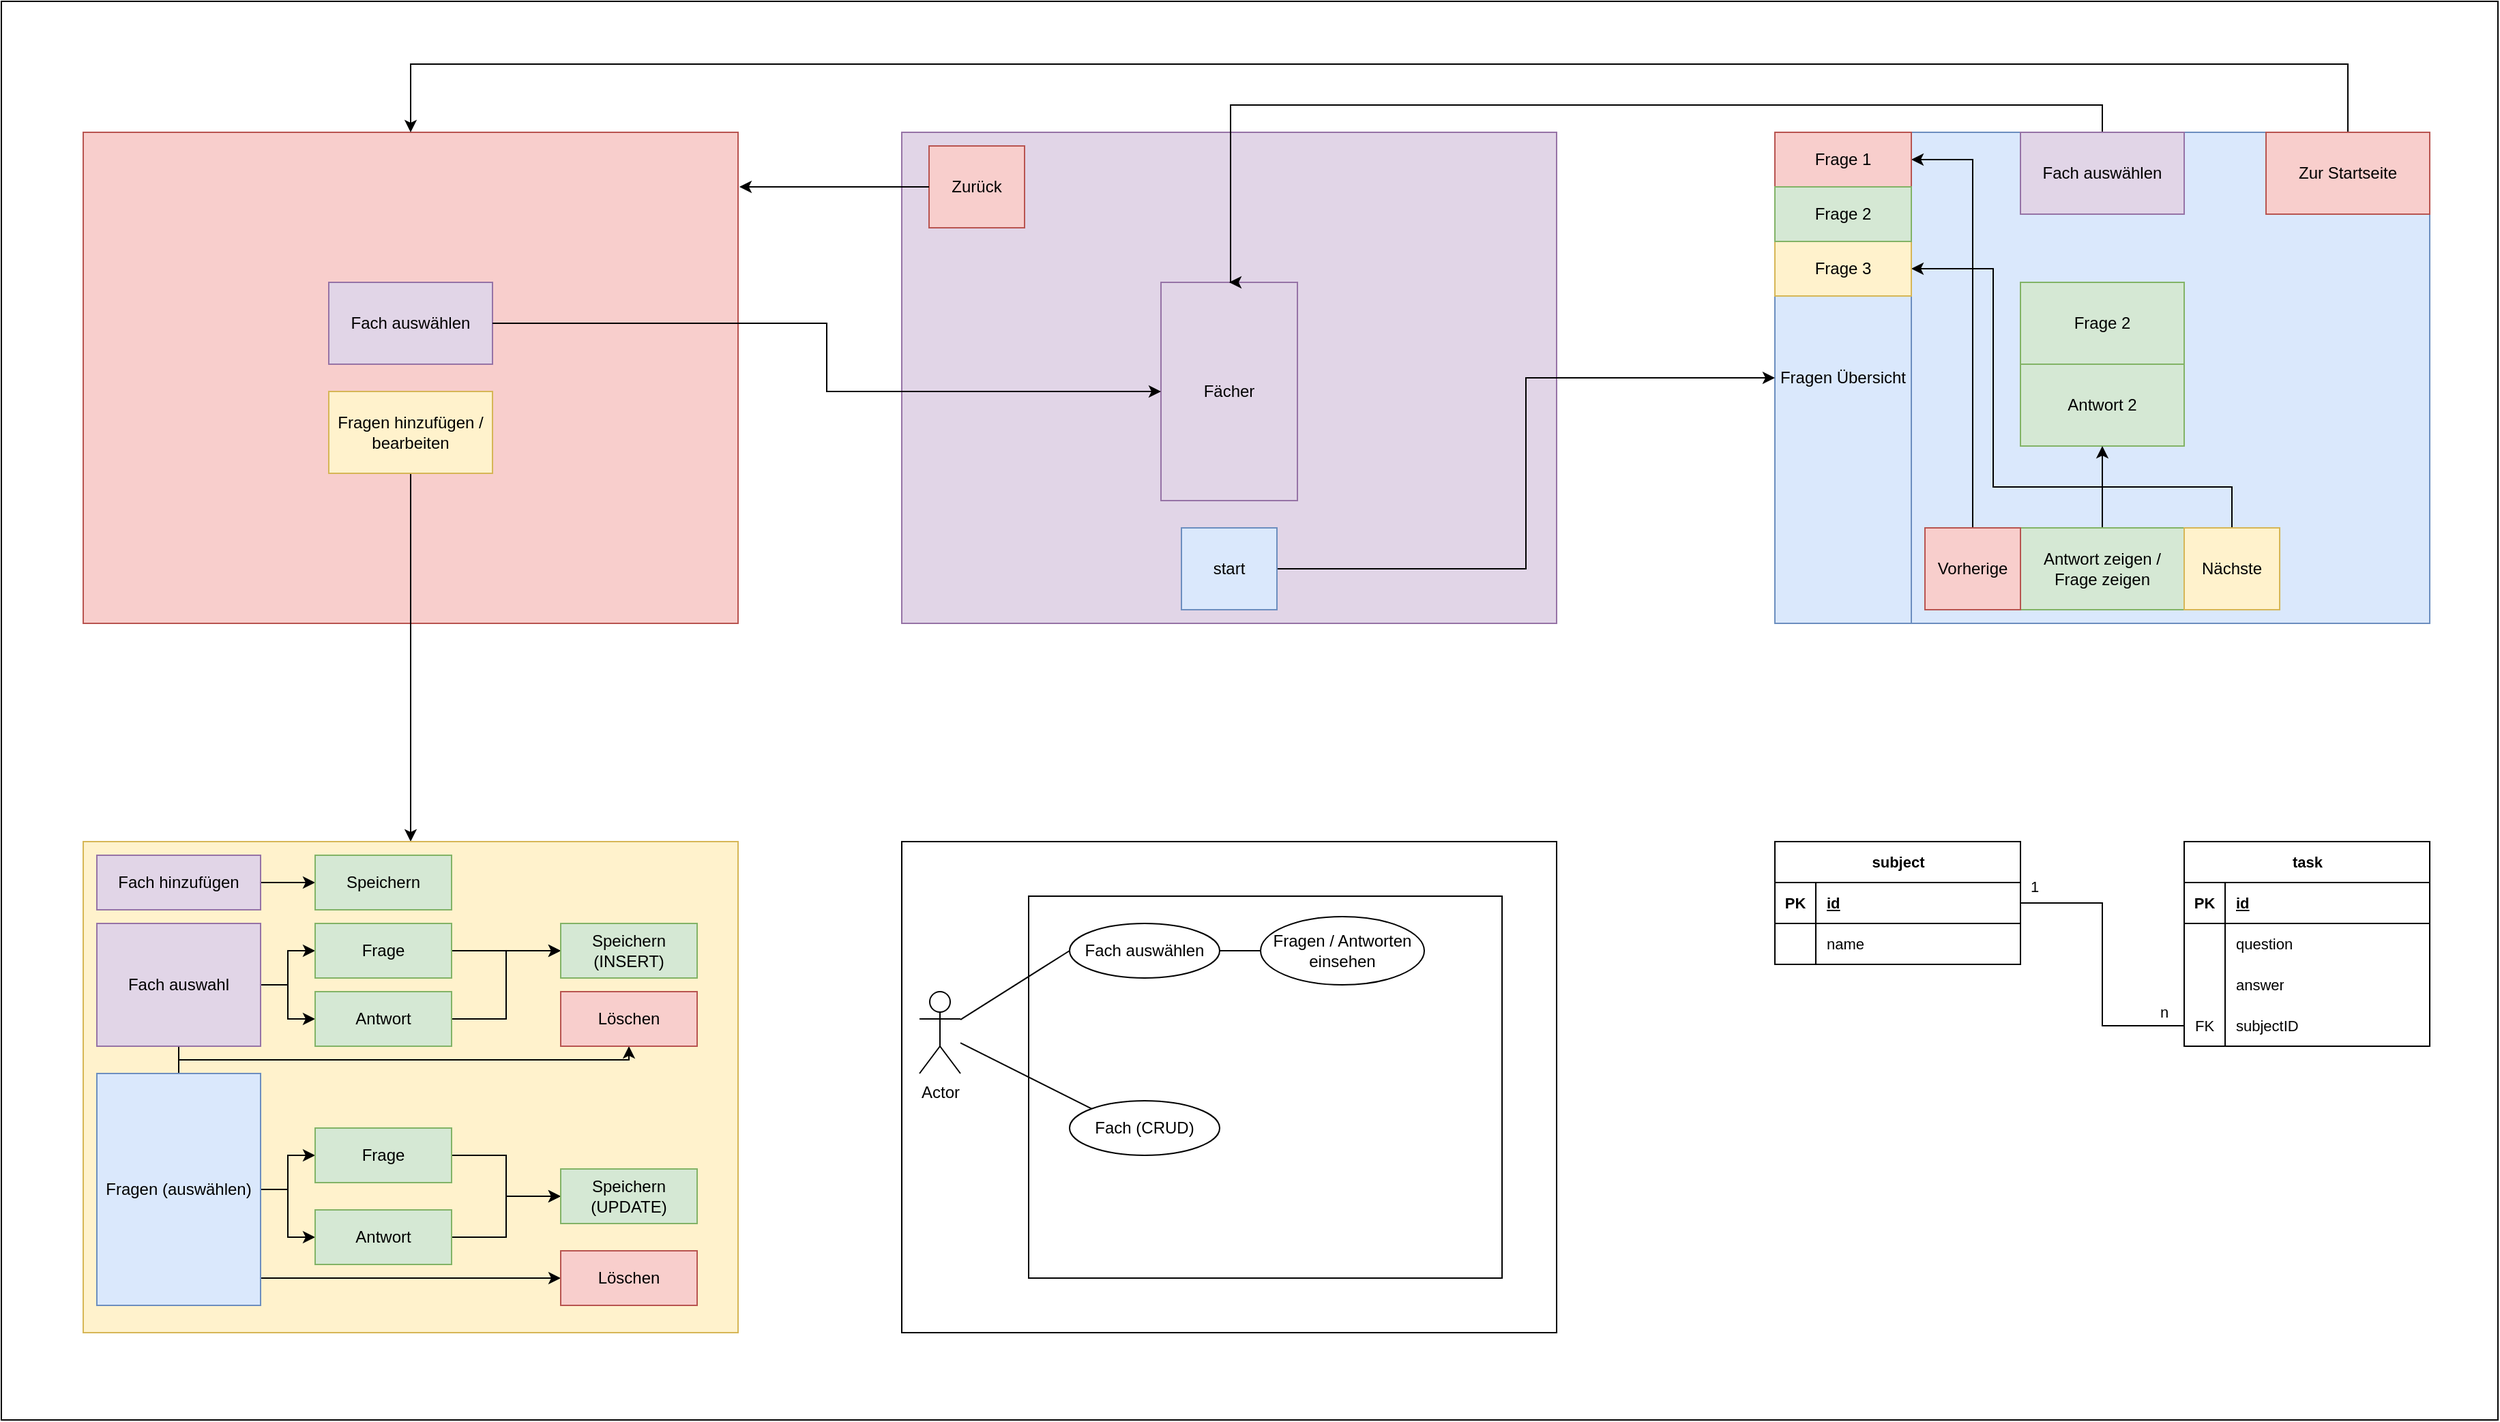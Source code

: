 <mxfile version="25.0.2">
  <diagram name="Seite-1" id="oY8rlO3MIUvSKWveM_xQ">
    <mxGraphModel dx="3457" dy="2007" grid="1" gridSize="10" guides="1" tooltips="1" connect="1" arrows="1" fold="1" page="1" pageScale="1" pageWidth="827" pageHeight="1169" math="0" shadow="0">
      <root>
        <mxCell id="0" />
        <mxCell id="1" parent="0" />
        <mxCell id="XkdaNtyK5-QFKf3fs0a6-104" value="" style="rounded=0;whiteSpace=wrap;html=1;movable=1;resizable=1;rotatable=1;deletable=1;editable=1;locked=0;connectable=1;" vertex="1" parent="1">
          <mxGeometry x="20" y="64" width="1830" height="1040" as="geometry" />
        </mxCell>
        <mxCell id="XkdaNtyK5-QFKf3fs0a6-1" value="" style="rounded=0;whiteSpace=wrap;html=1;fillColor=#f8cecc;strokeColor=#b85450;" vertex="1" parent="1">
          <mxGeometry x="80" y="160" width="480" height="360" as="geometry" />
        </mxCell>
        <mxCell id="XkdaNtyK5-QFKf3fs0a6-2" value="Fach auswählen" style="rounded=0;whiteSpace=wrap;html=1;fillColor=#e1d5e7;strokeColor=#9673a6;" vertex="1" parent="1">
          <mxGeometry x="260" y="270" width="120" height="60" as="geometry" />
        </mxCell>
        <mxCell id="XkdaNtyK5-QFKf3fs0a6-59" style="edgeStyle=orthogonalEdgeStyle;rounded=0;orthogonalLoop=1;jettySize=auto;html=1;entryX=0.5;entryY=0;entryDx=0;entryDy=0;" edge="1" parent="1" source="XkdaNtyK5-QFKf3fs0a6-3" target="XkdaNtyK5-QFKf3fs0a6-12">
          <mxGeometry relative="1" as="geometry" />
        </mxCell>
        <mxCell id="XkdaNtyK5-QFKf3fs0a6-3" value="Fragen hinzufügen / bearbeiten" style="rounded=0;whiteSpace=wrap;html=1;fillColor=#fff2cc;strokeColor=#d6b656;" vertex="1" parent="1">
          <mxGeometry x="260" y="350" width="120" height="60" as="geometry" />
        </mxCell>
        <mxCell id="XkdaNtyK5-QFKf3fs0a6-4" value="" style="rounded=0;whiteSpace=wrap;html=1;movable=1;resizable=1;rotatable=1;deletable=1;editable=1;locked=0;connectable=1;fillColor=#dae8fc;strokeColor=#6c8ebf;" vertex="1" parent="1">
          <mxGeometry x="1320" y="160" width="480" height="360" as="geometry" />
        </mxCell>
        <mxCell id="XkdaNtyK5-QFKf3fs0a6-5" value="Frage 2" style="rounded=0;whiteSpace=wrap;html=1;fillColor=#d5e8d4;strokeColor=#82b366;" vertex="1" parent="1">
          <mxGeometry x="1500" y="270" width="120" height="60" as="geometry" />
        </mxCell>
        <mxCell id="XkdaNtyK5-QFKf3fs0a6-6" value="Antwort 2" style="rounded=0;whiteSpace=wrap;html=1;fillColor=#d5e8d4;strokeColor=#82b366;" vertex="1" parent="1">
          <mxGeometry x="1500" y="330" width="120" height="60" as="geometry" />
        </mxCell>
        <mxCell id="XkdaNtyK5-QFKf3fs0a6-37" style="edgeStyle=orthogonalEdgeStyle;rounded=0;orthogonalLoop=1;jettySize=auto;html=1;" edge="1" parent="1" source="XkdaNtyK5-QFKf3fs0a6-7">
          <mxGeometry relative="1" as="geometry">
            <mxPoint x="1560" y="390" as="targetPoint" />
          </mxGeometry>
        </mxCell>
        <mxCell id="XkdaNtyK5-QFKf3fs0a6-7" value="Antwort zeigen / Frage zeigen" style="rounded=0;whiteSpace=wrap;html=1;fillColor=#d5e8d4;strokeColor=#82b366;" vertex="1" parent="1">
          <mxGeometry x="1500" y="450" width="120" height="60" as="geometry" />
        </mxCell>
        <mxCell id="XkdaNtyK5-QFKf3fs0a6-32" style="edgeStyle=orthogonalEdgeStyle;rounded=0;orthogonalLoop=1;jettySize=auto;html=1;entryX=1;entryY=0.5;entryDx=0;entryDy=0;" edge="1" parent="1" source="XkdaNtyK5-QFKf3fs0a6-8" target="XkdaNtyK5-QFKf3fs0a6-27">
          <mxGeometry relative="1" as="geometry">
            <Array as="points">
              <mxPoint x="1655" y="420" />
              <mxPoint x="1480" y="420" />
              <mxPoint x="1480" y="260" />
            </Array>
          </mxGeometry>
        </mxCell>
        <mxCell id="XkdaNtyK5-QFKf3fs0a6-8" value="Nächste" style="rounded=0;whiteSpace=wrap;html=1;fillColor=#fff2cc;strokeColor=#d6b656;" vertex="1" parent="1">
          <mxGeometry x="1620" y="450" width="70" height="60" as="geometry" />
        </mxCell>
        <mxCell id="XkdaNtyK5-QFKf3fs0a6-29" style="edgeStyle=orthogonalEdgeStyle;rounded=0;orthogonalLoop=1;jettySize=auto;html=1;entryX=1;entryY=0.5;entryDx=0;entryDy=0;" edge="1" parent="1" source="XkdaNtyK5-QFKf3fs0a6-9" target="XkdaNtyK5-QFKf3fs0a6-26">
          <mxGeometry relative="1" as="geometry">
            <Array as="points">
              <mxPoint x="1465" y="180" />
            </Array>
          </mxGeometry>
        </mxCell>
        <mxCell id="XkdaNtyK5-QFKf3fs0a6-9" value="Vorherige" style="rounded=0;whiteSpace=wrap;html=1;fillColor=#f8cecc;strokeColor=#b85450;" vertex="1" parent="1">
          <mxGeometry x="1430" y="450" width="70" height="60" as="geometry" />
        </mxCell>
        <mxCell id="XkdaNtyK5-QFKf3fs0a6-10" value="Fragen Übersicht" style="rounded=0;whiteSpace=wrap;html=1;fillColor=#dae8fc;strokeColor=#6c8ebf;" vertex="1" parent="1">
          <mxGeometry x="1320" y="160" width="100" height="360" as="geometry" />
        </mxCell>
        <mxCell id="XkdaNtyK5-QFKf3fs0a6-12" value="" style="rounded=0;whiteSpace=wrap;html=1;fillColor=#fff2cc;strokeColor=#d6b656;" vertex="1" parent="1">
          <mxGeometry x="80" y="680" width="480" height="360" as="geometry" />
        </mxCell>
        <mxCell id="XkdaNtyK5-QFKf3fs0a6-13" value="" style="rounded=0;whiteSpace=wrap;html=1;movable=1;resizable=1;rotatable=1;deletable=1;editable=1;locked=0;connectable=1;fillColor=#e1d5e7;strokeColor=#9673a6;" vertex="1" parent="1">
          <mxGeometry x="680" y="160" width="480" height="360" as="geometry" />
        </mxCell>
        <mxCell id="XkdaNtyK5-QFKf3fs0a6-19" value="Fächer" style="rounded=0;whiteSpace=wrap;html=1;fillColor=#e1d5e7;strokeColor=#9673a6;" vertex="1" parent="1">
          <mxGeometry x="870" y="270" width="100" height="160" as="geometry" />
        </mxCell>
        <mxCell id="XkdaNtyK5-QFKf3fs0a6-20" value="Zurück" style="rounded=0;whiteSpace=wrap;html=1;fillColor=#f8cecc;strokeColor=#b85450;" vertex="1" parent="1">
          <mxGeometry x="700" y="170" width="70" height="60" as="geometry" />
        </mxCell>
        <mxCell id="XkdaNtyK5-QFKf3fs0a6-25" style="edgeStyle=orthogonalEdgeStyle;rounded=0;orthogonalLoop=1;jettySize=auto;html=1;entryX=0;entryY=0.5;entryDx=0;entryDy=0;" edge="1" parent="1" source="XkdaNtyK5-QFKf3fs0a6-21" target="XkdaNtyK5-QFKf3fs0a6-10">
          <mxGeometry relative="1" as="geometry" />
        </mxCell>
        <mxCell id="XkdaNtyK5-QFKf3fs0a6-21" value="start" style="rounded=0;whiteSpace=wrap;html=1;fillColor=#dae8fc;strokeColor=#6c8ebf;" vertex="1" parent="1">
          <mxGeometry x="885" y="450" width="70" height="60" as="geometry" />
        </mxCell>
        <mxCell id="XkdaNtyK5-QFKf3fs0a6-23" style="edgeStyle=orthogonalEdgeStyle;rounded=0;orthogonalLoop=1;jettySize=auto;html=1;entryX=1.002;entryY=0.111;entryDx=0;entryDy=0;entryPerimeter=0;" edge="1" parent="1" source="XkdaNtyK5-QFKf3fs0a6-20" target="XkdaNtyK5-QFKf3fs0a6-1">
          <mxGeometry relative="1" as="geometry" />
        </mxCell>
        <mxCell id="XkdaNtyK5-QFKf3fs0a6-24" style="edgeStyle=orthogonalEdgeStyle;rounded=0;orthogonalLoop=1;jettySize=auto;html=1;entryX=0;entryY=0.5;entryDx=0;entryDy=0;" edge="1" parent="1" source="XkdaNtyK5-QFKf3fs0a6-2" target="XkdaNtyK5-QFKf3fs0a6-19">
          <mxGeometry relative="1" as="geometry" />
        </mxCell>
        <mxCell id="XkdaNtyK5-QFKf3fs0a6-26" value="Frage 1" style="rounded=0;whiteSpace=wrap;html=1;fillColor=#f8cecc;strokeColor=#b85450;" vertex="1" parent="1">
          <mxGeometry x="1320" y="160" width="100" height="40" as="geometry" />
        </mxCell>
        <mxCell id="XkdaNtyK5-QFKf3fs0a6-27" value="Frage 3" style="rounded=0;whiteSpace=wrap;html=1;fillColor=#fff2cc;strokeColor=#d6b656;" vertex="1" parent="1">
          <mxGeometry x="1320" y="240" width="100" height="40" as="geometry" />
        </mxCell>
        <mxCell id="XkdaNtyK5-QFKf3fs0a6-31" value="Frage 2" style="rounded=0;whiteSpace=wrap;html=1;fillColor=#d5e8d4;strokeColor=#82b366;" vertex="1" parent="1">
          <mxGeometry x="1320" y="200" width="100" height="40" as="geometry" />
        </mxCell>
        <mxCell id="XkdaNtyK5-QFKf3fs0a6-34" style="edgeStyle=orthogonalEdgeStyle;rounded=0;orthogonalLoop=1;jettySize=auto;html=1;" edge="1" parent="1" source="XkdaNtyK5-QFKf3fs0a6-33">
          <mxGeometry relative="1" as="geometry">
            <mxPoint x="920" y="270" as="targetPoint" />
            <Array as="points">
              <mxPoint x="1560" y="140" />
              <mxPoint x="921" y="140" />
            </Array>
          </mxGeometry>
        </mxCell>
        <mxCell id="XkdaNtyK5-QFKf3fs0a6-33" value="Fach auswählen" style="rounded=0;whiteSpace=wrap;html=1;fillColor=#e1d5e7;strokeColor=#9673a6;" vertex="1" parent="1">
          <mxGeometry x="1500" y="160" width="120" height="60" as="geometry" />
        </mxCell>
        <mxCell id="XkdaNtyK5-QFKf3fs0a6-36" style="edgeStyle=orthogonalEdgeStyle;rounded=0;orthogonalLoop=1;jettySize=auto;html=1;entryX=0.5;entryY=0;entryDx=0;entryDy=0;" edge="1" parent="1" source="XkdaNtyK5-QFKf3fs0a6-35" target="XkdaNtyK5-QFKf3fs0a6-1">
          <mxGeometry relative="1" as="geometry">
            <Array as="points">
              <mxPoint x="1740" y="110" />
              <mxPoint x="320" y="110" />
            </Array>
          </mxGeometry>
        </mxCell>
        <mxCell id="XkdaNtyK5-QFKf3fs0a6-35" value="Zur Startseite" style="rounded=0;whiteSpace=wrap;html=1;fillColor=#f8cecc;strokeColor=#b85450;" vertex="1" parent="1">
          <mxGeometry x="1680" y="160" width="120" height="60" as="geometry" />
        </mxCell>
        <mxCell id="XkdaNtyK5-QFKf3fs0a6-47" style="edgeStyle=orthogonalEdgeStyle;rounded=0;orthogonalLoop=1;jettySize=auto;html=1;entryX=0;entryY=0.5;entryDx=0;entryDy=0;" edge="1" parent="1" source="XkdaNtyK5-QFKf3fs0a6-38" target="XkdaNtyK5-QFKf3fs0a6-39">
          <mxGeometry relative="1" as="geometry" />
        </mxCell>
        <mxCell id="XkdaNtyK5-QFKf3fs0a6-48" style="edgeStyle=orthogonalEdgeStyle;rounded=0;orthogonalLoop=1;jettySize=auto;html=1;entryX=0;entryY=0.5;entryDx=0;entryDy=0;" edge="1" parent="1" source="XkdaNtyK5-QFKf3fs0a6-38" target="XkdaNtyK5-QFKf3fs0a6-40">
          <mxGeometry relative="1" as="geometry" />
        </mxCell>
        <mxCell id="XkdaNtyK5-QFKf3fs0a6-64" style="edgeStyle=orthogonalEdgeStyle;rounded=0;orthogonalLoop=1;jettySize=auto;html=1;" edge="1" parent="1" source="XkdaNtyK5-QFKf3fs0a6-38" target="XkdaNtyK5-QFKf3fs0a6-63">
          <mxGeometry relative="1" as="geometry">
            <Array as="points">
              <mxPoint x="150" y="840" />
              <mxPoint x="480" y="840" />
            </Array>
          </mxGeometry>
        </mxCell>
        <mxCell id="XkdaNtyK5-QFKf3fs0a6-103" style="edgeStyle=none;shape=connector;rounded=0;orthogonalLoop=1;jettySize=auto;html=1;entryX=0.5;entryY=0;entryDx=0;entryDy=0;strokeColor=default;align=center;verticalAlign=middle;fontFamily=Helvetica;fontSize=11;fontColor=default;labelBackgroundColor=default;endArrow=none;endFill=0;" edge="1" parent="1" source="XkdaNtyK5-QFKf3fs0a6-38" target="XkdaNtyK5-QFKf3fs0a6-51">
          <mxGeometry relative="1" as="geometry" />
        </mxCell>
        <mxCell id="XkdaNtyK5-QFKf3fs0a6-38" value="Fach auswahl" style="rounded=0;whiteSpace=wrap;html=1;fillColor=#e1d5e7;strokeColor=#9673a6;" vertex="1" parent="1">
          <mxGeometry x="90" y="740" width="120" height="90" as="geometry" />
        </mxCell>
        <mxCell id="XkdaNtyK5-QFKf3fs0a6-50" style="edgeStyle=orthogonalEdgeStyle;rounded=0;orthogonalLoop=1;jettySize=auto;html=1;entryX=0;entryY=0.5;entryDx=0;entryDy=0;" edge="1" parent="1" source="XkdaNtyK5-QFKf3fs0a6-39" target="XkdaNtyK5-QFKf3fs0a6-41">
          <mxGeometry relative="1" as="geometry" />
        </mxCell>
        <mxCell id="XkdaNtyK5-QFKf3fs0a6-39" value="Frage" style="rounded=0;whiteSpace=wrap;html=1;fillColor=#d5e8d4;strokeColor=#82b366;" vertex="1" parent="1">
          <mxGeometry x="250" y="740" width="100" height="40" as="geometry" />
        </mxCell>
        <mxCell id="XkdaNtyK5-QFKf3fs0a6-49" style="edgeStyle=orthogonalEdgeStyle;rounded=0;orthogonalLoop=1;jettySize=auto;html=1;entryX=0;entryY=0.5;entryDx=0;entryDy=0;" edge="1" parent="1" source="XkdaNtyK5-QFKf3fs0a6-40" target="XkdaNtyK5-QFKf3fs0a6-41">
          <mxGeometry relative="1" as="geometry" />
        </mxCell>
        <mxCell id="XkdaNtyK5-QFKf3fs0a6-40" value="Antwort" style="rounded=0;whiteSpace=wrap;html=1;fillColor=#d5e8d4;strokeColor=#82b366;" vertex="1" parent="1">
          <mxGeometry x="250" y="790" width="100" height="40" as="geometry" />
        </mxCell>
        <mxCell id="XkdaNtyK5-QFKf3fs0a6-41" value="Speichern (INSERT)" style="rounded=0;whiteSpace=wrap;html=1;fillColor=#d5e8d4;strokeColor=#82b366;" vertex="1" parent="1">
          <mxGeometry x="430" y="740" width="100" height="40" as="geometry" />
        </mxCell>
        <mxCell id="XkdaNtyK5-QFKf3fs0a6-46" value="" style="edgeStyle=orthogonalEdgeStyle;rounded=0;orthogonalLoop=1;jettySize=auto;html=1;" edge="1" parent="1" source="XkdaNtyK5-QFKf3fs0a6-43" target="XkdaNtyK5-QFKf3fs0a6-44">
          <mxGeometry relative="1" as="geometry" />
        </mxCell>
        <mxCell id="XkdaNtyK5-QFKf3fs0a6-43" value="Fach hinzufügen" style="rounded=0;whiteSpace=wrap;html=1;fillColor=#e1d5e7;strokeColor=#9673a6;" vertex="1" parent="1">
          <mxGeometry x="90" y="690" width="120" height="40" as="geometry" />
        </mxCell>
        <mxCell id="XkdaNtyK5-QFKf3fs0a6-44" value="Speichern" style="rounded=0;whiteSpace=wrap;html=1;fillColor=#d5e8d4;strokeColor=#82b366;" vertex="1" parent="1">
          <mxGeometry x="250" y="690" width="100" height="40" as="geometry" />
        </mxCell>
        <mxCell id="XkdaNtyK5-QFKf3fs0a6-55" style="edgeStyle=orthogonalEdgeStyle;rounded=0;orthogonalLoop=1;jettySize=auto;html=1;entryX=0;entryY=0.5;entryDx=0;entryDy=0;" edge="1" parent="1" source="XkdaNtyK5-QFKf3fs0a6-51" target="XkdaNtyK5-QFKf3fs0a6-52">
          <mxGeometry relative="1" as="geometry" />
        </mxCell>
        <mxCell id="XkdaNtyK5-QFKf3fs0a6-56" style="edgeStyle=orthogonalEdgeStyle;rounded=0;orthogonalLoop=1;jettySize=auto;html=1;" edge="1" parent="1" source="XkdaNtyK5-QFKf3fs0a6-51" target="XkdaNtyK5-QFKf3fs0a6-53">
          <mxGeometry relative="1" as="geometry" />
        </mxCell>
        <mxCell id="XkdaNtyK5-QFKf3fs0a6-62" style="edgeStyle=orthogonalEdgeStyle;rounded=0;orthogonalLoop=1;jettySize=auto;html=1;entryX=0;entryY=0.5;entryDx=0;entryDy=0;" edge="1" parent="1" source="XkdaNtyK5-QFKf3fs0a6-51" target="XkdaNtyK5-QFKf3fs0a6-61">
          <mxGeometry relative="1" as="geometry">
            <Array as="points">
              <mxPoint x="270" y="1000" />
              <mxPoint x="270" y="1000" />
            </Array>
          </mxGeometry>
        </mxCell>
        <mxCell id="XkdaNtyK5-QFKf3fs0a6-51" value="Fragen (auswählen)" style="rounded=0;whiteSpace=wrap;html=1;fillColor=#dae8fc;strokeColor=#6c8ebf;" vertex="1" parent="1">
          <mxGeometry x="90" y="850" width="120" height="170" as="geometry" />
        </mxCell>
        <mxCell id="XkdaNtyK5-QFKf3fs0a6-57" style="edgeStyle=orthogonalEdgeStyle;rounded=0;orthogonalLoop=1;jettySize=auto;html=1;entryX=0;entryY=0.5;entryDx=0;entryDy=0;" edge="1" parent="1" source="XkdaNtyK5-QFKf3fs0a6-52" target="XkdaNtyK5-QFKf3fs0a6-54">
          <mxGeometry relative="1" as="geometry" />
        </mxCell>
        <mxCell id="XkdaNtyK5-QFKf3fs0a6-52" value="Frage" style="rounded=0;whiteSpace=wrap;html=1;fillColor=#d5e8d4;strokeColor=#82b366;" vertex="1" parent="1">
          <mxGeometry x="250" y="890" width="100" height="40" as="geometry" />
        </mxCell>
        <mxCell id="XkdaNtyK5-QFKf3fs0a6-58" style="edgeStyle=orthogonalEdgeStyle;rounded=0;orthogonalLoop=1;jettySize=auto;html=1;entryX=0;entryY=0.5;entryDx=0;entryDy=0;" edge="1" parent="1" source="XkdaNtyK5-QFKf3fs0a6-53" target="XkdaNtyK5-QFKf3fs0a6-54">
          <mxGeometry relative="1" as="geometry" />
        </mxCell>
        <mxCell id="XkdaNtyK5-QFKf3fs0a6-53" value="Antwort" style="rounded=0;whiteSpace=wrap;html=1;fillColor=#d5e8d4;strokeColor=#82b366;" vertex="1" parent="1">
          <mxGeometry x="250" y="950" width="100" height="40" as="geometry" />
        </mxCell>
        <mxCell id="XkdaNtyK5-QFKf3fs0a6-54" value="Speichern (UPDATE)" style="rounded=0;whiteSpace=wrap;html=1;fillColor=#d5e8d4;strokeColor=#82b366;" vertex="1" parent="1">
          <mxGeometry x="430" y="920" width="100" height="40" as="geometry" />
        </mxCell>
        <mxCell id="XkdaNtyK5-QFKf3fs0a6-61" value="Löschen" style="rounded=0;whiteSpace=wrap;html=1;fillColor=#f8cecc;strokeColor=#b85450;" vertex="1" parent="1">
          <mxGeometry x="430" y="980" width="100" height="40" as="geometry" />
        </mxCell>
        <mxCell id="XkdaNtyK5-QFKf3fs0a6-63" value="Löschen" style="rounded=0;whiteSpace=wrap;html=1;fillColor=#f8cecc;strokeColor=#b85450;" vertex="1" parent="1">
          <mxGeometry x="430" y="790" width="100" height="40" as="geometry" />
        </mxCell>
        <mxCell id="XkdaNtyK5-QFKf3fs0a6-65" value="" style="rounded=0;whiteSpace=wrap;html=1;movable=1;resizable=1;rotatable=1;deletable=1;editable=1;locked=0;connectable=1;" vertex="1" parent="1">
          <mxGeometry x="680" y="680" width="480" height="360" as="geometry" />
        </mxCell>
        <mxCell id="XkdaNtyK5-QFKf3fs0a6-66" value="Actor" style="shape=umlActor;verticalLabelPosition=bottom;verticalAlign=top;html=1;outlineConnect=0;" vertex="1" parent="1">
          <mxGeometry x="693" y="790" width="30" height="60" as="geometry" />
        </mxCell>
        <mxCell id="XkdaNtyK5-QFKf3fs0a6-67" value="" style="rounded=0;whiteSpace=wrap;html=1;movable=1;resizable=1;rotatable=1;deletable=1;editable=1;locked=0;connectable=1;" vertex="1" parent="1">
          <mxGeometry x="773" y="720" width="347" height="280" as="geometry" />
        </mxCell>
        <mxCell id="XkdaNtyK5-QFKf3fs0a6-72" style="edgeStyle=none;shape=connector;rounded=0;orthogonalLoop=1;jettySize=auto;html=1;entryX=0;entryY=0.5;entryDx=0;entryDy=0;strokeColor=default;align=center;verticalAlign=middle;fontFamily=Helvetica;fontSize=11;fontColor=default;labelBackgroundColor=default;endArrow=none;endFill=0;" edge="1" parent="1" source="XkdaNtyK5-QFKf3fs0a6-68" target="XkdaNtyK5-QFKf3fs0a6-70">
          <mxGeometry relative="1" as="geometry" />
        </mxCell>
        <mxCell id="XkdaNtyK5-QFKf3fs0a6-68" value="Fach auswählen" style="ellipse;whiteSpace=wrap;html=1;" vertex="1" parent="1">
          <mxGeometry x="803" y="740" width="110" height="40" as="geometry" />
        </mxCell>
        <mxCell id="XkdaNtyK5-QFKf3fs0a6-69" value="Fach (CRUD)" style="ellipse;whiteSpace=wrap;html=1;" vertex="1" parent="1">
          <mxGeometry x="803" y="870" width="110" height="40" as="geometry" />
        </mxCell>
        <mxCell id="XkdaNtyK5-QFKf3fs0a6-70" value="Fragen / Antworten&lt;br&gt;einsehen" style="ellipse;whiteSpace=wrap;html=1;" vertex="1" parent="1">
          <mxGeometry x="943" y="735" width="120" height="50" as="geometry" />
        </mxCell>
        <mxCell id="XkdaNtyK5-QFKf3fs0a6-71" style="rounded=0;orthogonalLoop=1;jettySize=auto;html=1;entryX=0;entryY=0.5;entryDx=0;entryDy=0;endArrow=none;endFill=0;" edge="1" parent="1" source="XkdaNtyK5-QFKf3fs0a6-66" target="XkdaNtyK5-QFKf3fs0a6-68">
          <mxGeometry relative="1" as="geometry" />
        </mxCell>
        <mxCell id="XkdaNtyK5-QFKf3fs0a6-73" style="edgeStyle=none;shape=connector;rounded=0;orthogonalLoop=1;jettySize=auto;html=1;entryX=0;entryY=0;entryDx=0;entryDy=0;strokeColor=default;align=center;verticalAlign=middle;fontFamily=Helvetica;fontSize=11;fontColor=default;labelBackgroundColor=default;endArrow=none;endFill=0;" edge="1" parent="1" source="XkdaNtyK5-QFKf3fs0a6-66" target="XkdaNtyK5-QFKf3fs0a6-69">
          <mxGeometry relative="1" as="geometry" />
        </mxCell>
        <mxCell id="XkdaNtyK5-QFKf3fs0a6-74" value="subject" style="shape=table;startSize=30;container=1;collapsible=1;childLayout=tableLayout;fixedRows=1;rowLines=0;fontStyle=1;align=center;resizeLast=1;html=1;fontFamily=Helvetica;fontSize=11;fontColor=default;labelBackgroundColor=default;" vertex="1" parent="1">
          <mxGeometry x="1320" y="680" width="180" height="90" as="geometry" />
        </mxCell>
        <mxCell id="XkdaNtyK5-QFKf3fs0a6-75" value="" style="shape=tableRow;horizontal=0;startSize=0;swimlaneHead=0;swimlaneBody=0;fillColor=none;collapsible=0;dropTarget=0;points=[[0,0.5],[1,0.5]];portConstraint=eastwest;top=0;left=0;right=0;bottom=1;fontFamily=Helvetica;fontSize=11;fontColor=default;labelBackgroundColor=default;" vertex="1" parent="XkdaNtyK5-QFKf3fs0a6-74">
          <mxGeometry y="30" width="180" height="30" as="geometry" />
        </mxCell>
        <mxCell id="XkdaNtyK5-QFKf3fs0a6-76" value="PK" style="shape=partialRectangle;connectable=0;fillColor=none;top=0;left=0;bottom=0;right=0;fontStyle=1;overflow=hidden;whiteSpace=wrap;html=1;fontFamily=Helvetica;fontSize=11;fontColor=default;labelBackgroundColor=default;" vertex="1" parent="XkdaNtyK5-QFKf3fs0a6-75">
          <mxGeometry width="30" height="30" as="geometry">
            <mxRectangle width="30" height="30" as="alternateBounds" />
          </mxGeometry>
        </mxCell>
        <mxCell id="XkdaNtyK5-QFKf3fs0a6-77" value="id" style="shape=partialRectangle;connectable=0;fillColor=none;top=0;left=0;bottom=0;right=0;align=left;spacingLeft=6;fontStyle=5;overflow=hidden;whiteSpace=wrap;html=1;fontFamily=Helvetica;fontSize=11;fontColor=default;labelBackgroundColor=default;" vertex="1" parent="XkdaNtyK5-QFKf3fs0a6-75">
          <mxGeometry x="30" width="150" height="30" as="geometry">
            <mxRectangle width="150" height="30" as="alternateBounds" />
          </mxGeometry>
        </mxCell>
        <mxCell id="XkdaNtyK5-QFKf3fs0a6-78" value="" style="shape=tableRow;horizontal=0;startSize=0;swimlaneHead=0;swimlaneBody=0;fillColor=none;collapsible=0;dropTarget=0;points=[[0,0.5],[1,0.5]];portConstraint=eastwest;top=0;left=0;right=0;bottom=0;fontFamily=Helvetica;fontSize=11;fontColor=default;labelBackgroundColor=default;" vertex="1" parent="XkdaNtyK5-QFKf3fs0a6-74">
          <mxGeometry y="60" width="180" height="30" as="geometry" />
        </mxCell>
        <mxCell id="XkdaNtyK5-QFKf3fs0a6-79" value="" style="shape=partialRectangle;connectable=0;fillColor=none;top=0;left=0;bottom=0;right=0;editable=1;overflow=hidden;whiteSpace=wrap;html=1;fontFamily=Helvetica;fontSize=11;fontColor=default;labelBackgroundColor=default;" vertex="1" parent="XkdaNtyK5-QFKf3fs0a6-78">
          <mxGeometry width="30" height="30" as="geometry">
            <mxRectangle width="30" height="30" as="alternateBounds" />
          </mxGeometry>
        </mxCell>
        <mxCell id="XkdaNtyK5-QFKf3fs0a6-80" value="name" style="shape=partialRectangle;connectable=0;fillColor=none;top=0;left=0;bottom=0;right=0;align=left;spacingLeft=6;overflow=hidden;whiteSpace=wrap;html=1;fontFamily=Helvetica;fontSize=11;fontColor=default;labelBackgroundColor=default;" vertex="1" parent="XkdaNtyK5-QFKf3fs0a6-78">
          <mxGeometry x="30" width="150" height="30" as="geometry">
            <mxRectangle width="150" height="30" as="alternateBounds" />
          </mxGeometry>
        </mxCell>
        <mxCell id="XkdaNtyK5-QFKf3fs0a6-87" value="task" style="shape=table;startSize=30;container=1;collapsible=1;childLayout=tableLayout;fixedRows=1;rowLines=0;fontStyle=1;align=center;resizeLast=1;html=1;fontFamily=Helvetica;fontSize=11;fontColor=default;labelBackgroundColor=default;" vertex="1" parent="1">
          <mxGeometry x="1620" y="680" width="180" height="150" as="geometry" />
        </mxCell>
        <mxCell id="XkdaNtyK5-QFKf3fs0a6-88" value="" style="shape=tableRow;horizontal=0;startSize=0;swimlaneHead=0;swimlaneBody=0;fillColor=none;collapsible=0;dropTarget=0;points=[[0,0.5],[1,0.5]];portConstraint=eastwest;top=0;left=0;right=0;bottom=1;fontFamily=Helvetica;fontSize=11;fontColor=default;labelBackgroundColor=default;" vertex="1" parent="XkdaNtyK5-QFKf3fs0a6-87">
          <mxGeometry y="30" width="180" height="30" as="geometry" />
        </mxCell>
        <mxCell id="XkdaNtyK5-QFKf3fs0a6-89" value="PK" style="shape=partialRectangle;connectable=0;fillColor=none;top=0;left=0;bottom=0;right=0;fontStyle=1;overflow=hidden;whiteSpace=wrap;html=1;fontFamily=Helvetica;fontSize=11;fontColor=default;labelBackgroundColor=default;" vertex="1" parent="XkdaNtyK5-QFKf3fs0a6-88">
          <mxGeometry width="30" height="30" as="geometry">
            <mxRectangle width="30" height="30" as="alternateBounds" />
          </mxGeometry>
        </mxCell>
        <mxCell id="XkdaNtyK5-QFKf3fs0a6-90" value="id" style="shape=partialRectangle;connectable=0;fillColor=none;top=0;left=0;bottom=0;right=0;align=left;spacingLeft=6;fontStyle=5;overflow=hidden;whiteSpace=wrap;html=1;fontFamily=Helvetica;fontSize=11;fontColor=default;labelBackgroundColor=default;" vertex="1" parent="XkdaNtyK5-QFKf3fs0a6-88">
          <mxGeometry x="30" width="150" height="30" as="geometry">
            <mxRectangle width="150" height="30" as="alternateBounds" />
          </mxGeometry>
        </mxCell>
        <mxCell id="XkdaNtyK5-QFKf3fs0a6-91" value="" style="shape=tableRow;horizontal=0;startSize=0;swimlaneHead=0;swimlaneBody=0;fillColor=none;collapsible=0;dropTarget=0;points=[[0,0.5],[1,0.5]];portConstraint=eastwest;top=0;left=0;right=0;bottom=0;fontFamily=Helvetica;fontSize=11;fontColor=default;labelBackgroundColor=default;" vertex="1" parent="XkdaNtyK5-QFKf3fs0a6-87">
          <mxGeometry y="60" width="180" height="30" as="geometry" />
        </mxCell>
        <mxCell id="XkdaNtyK5-QFKf3fs0a6-92" value="" style="shape=partialRectangle;connectable=0;fillColor=none;top=0;left=0;bottom=0;right=0;editable=1;overflow=hidden;whiteSpace=wrap;html=1;fontFamily=Helvetica;fontSize=11;fontColor=default;labelBackgroundColor=default;" vertex="1" parent="XkdaNtyK5-QFKf3fs0a6-91">
          <mxGeometry width="30" height="30" as="geometry">
            <mxRectangle width="30" height="30" as="alternateBounds" />
          </mxGeometry>
        </mxCell>
        <mxCell id="XkdaNtyK5-QFKf3fs0a6-93" value="question" style="shape=partialRectangle;connectable=0;fillColor=none;top=0;left=0;bottom=0;right=0;align=left;spacingLeft=6;overflow=hidden;whiteSpace=wrap;html=1;fontFamily=Helvetica;fontSize=11;fontColor=default;labelBackgroundColor=default;" vertex="1" parent="XkdaNtyK5-QFKf3fs0a6-91">
          <mxGeometry x="30" width="150" height="30" as="geometry">
            <mxRectangle width="150" height="30" as="alternateBounds" />
          </mxGeometry>
        </mxCell>
        <mxCell id="XkdaNtyK5-QFKf3fs0a6-94" style="shape=tableRow;horizontal=0;startSize=0;swimlaneHead=0;swimlaneBody=0;fillColor=none;collapsible=0;dropTarget=0;points=[[0,0.5],[1,0.5]];portConstraint=eastwest;top=0;left=0;right=0;bottom=0;fontFamily=Helvetica;fontSize=11;fontColor=default;labelBackgroundColor=default;" vertex="1" parent="XkdaNtyK5-QFKf3fs0a6-87">
          <mxGeometry y="90" width="180" height="30" as="geometry" />
        </mxCell>
        <mxCell id="XkdaNtyK5-QFKf3fs0a6-95" style="shape=partialRectangle;connectable=0;fillColor=none;top=0;left=0;bottom=0;right=0;editable=1;overflow=hidden;whiteSpace=wrap;html=1;fontFamily=Helvetica;fontSize=11;fontColor=default;labelBackgroundColor=default;" vertex="1" parent="XkdaNtyK5-QFKf3fs0a6-94">
          <mxGeometry width="30" height="30" as="geometry">
            <mxRectangle width="30" height="30" as="alternateBounds" />
          </mxGeometry>
        </mxCell>
        <mxCell id="XkdaNtyK5-QFKf3fs0a6-96" value="answer" style="shape=partialRectangle;connectable=0;fillColor=none;top=0;left=0;bottom=0;right=0;align=left;spacingLeft=6;overflow=hidden;whiteSpace=wrap;html=1;fontFamily=Helvetica;fontSize=11;fontColor=default;labelBackgroundColor=default;" vertex="1" parent="XkdaNtyK5-QFKf3fs0a6-94">
          <mxGeometry x="30" width="150" height="30" as="geometry">
            <mxRectangle width="150" height="30" as="alternateBounds" />
          </mxGeometry>
        </mxCell>
        <mxCell id="XkdaNtyK5-QFKf3fs0a6-97" style="shape=tableRow;horizontal=0;startSize=0;swimlaneHead=0;swimlaneBody=0;fillColor=none;collapsible=0;dropTarget=0;points=[[0,0.5],[1,0.5]];portConstraint=eastwest;top=0;left=0;right=0;bottom=0;fontFamily=Helvetica;fontSize=11;fontColor=default;labelBackgroundColor=default;" vertex="1" parent="XkdaNtyK5-QFKf3fs0a6-87">
          <mxGeometry y="120" width="180" height="30" as="geometry" />
        </mxCell>
        <mxCell id="XkdaNtyK5-QFKf3fs0a6-98" value="FK" style="shape=partialRectangle;connectable=0;fillColor=none;top=0;left=0;bottom=0;right=0;editable=1;overflow=hidden;whiteSpace=wrap;html=1;fontFamily=Helvetica;fontSize=11;fontColor=default;labelBackgroundColor=default;" vertex="1" parent="XkdaNtyK5-QFKf3fs0a6-97">
          <mxGeometry width="30" height="30" as="geometry">
            <mxRectangle width="30" height="30" as="alternateBounds" />
          </mxGeometry>
        </mxCell>
        <mxCell id="XkdaNtyK5-QFKf3fs0a6-99" value="subjectID" style="shape=partialRectangle;connectable=0;fillColor=none;top=0;left=0;bottom=0;right=0;align=left;spacingLeft=6;overflow=hidden;whiteSpace=wrap;html=1;fontFamily=Helvetica;fontSize=11;fontColor=default;labelBackgroundColor=default;" vertex="1" parent="XkdaNtyK5-QFKf3fs0a6-97">
          <mxGeometry x="30" width="150" height="30" as="geometry">
            <mxRectangle width="150" height="30" as="alternateBounds" />
          </mxGeometry>
        </mxCell>
        <mxCell id="XkdaNtyK5-QFKf3fs0a6-100" style="edgeStyle=orthogonalEdgeStyle;shape=connector;rounded=0;orthogonalLoop=1;jettySize=auto;html=1;entryX=0;entryY=0.5;entryDx=0;entryDy=0;strokeColor=default;align=center;verticalAlign=middle;fontFamily=Helvetica;fontSize=11;fontColor=default;labelBackgroundColor=default;endArrow=none;endFill=0;" edge="1" parent="1" source="XkdaNtyK5-QFKf3fs0a6-75" target="XkdaNtyK5-QFKf3fs0a6-97">
          <mxGeometry relative="1" as="geometry" />
        </mxCell>
        <mxCell id="XkdaNtyK5-QFKf3fs0a6-101" value="1" style="text;html=1;align=center;verticalAlign=middle;resizable=0;points=[];autosize=1;strokeColor=none;fillColor=none;fontFamily=Helvetica;fontSize=11;fontColor=default;labelBackgroundColor=default;" vertex="1" parent="1">
          <mxGeometry x="1495" y="698" width="30" height="30" as="geometry" />
        </mxCell>
        <mxCell id="XkdaNtyK5-QFKf3fs0a6-102" value="n" style="text;html=1;align=center;verticalAlign=middle;resizable=0;points=[];autosize=1;strokeColor=none;fillColor=none;fontFamily=Helvetica;fontSize=11;fontColor=default;labelBackgroundColor=default;" vertex="1" parent="1">
          <mxGeometry x="1590" y="790" width="30" height="30" as="geometry" />
        </mxCell>
      </root>
    </mxGraphModel>
  </diagram>
</mxfile>
